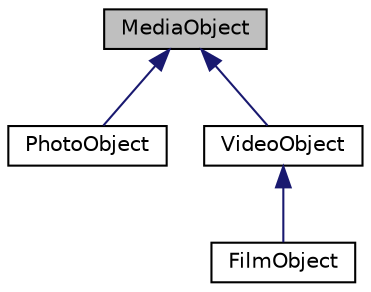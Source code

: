 digraph "MediaObject"
{
 // LATEX_PDF_SIZE
  edge [fontname="Helvetica",fontsize="10",labelfontname="Helvetica",labelfontsize="10"];
  node [fontname="Helvetica",fontsize="10",shape=record];
  Node1 [label="MediaObject",height=0.2,width=0.4,color="black", fillcolor="grey75", style="filled", fontcolor="black",tooltip=" "];
  Node1 -> Node2 [dir="back",color="midnightblue",fontsize="10",style="solid",fontname="Helvetica"];
  Node2 [label="PhotoObject",height=0.2,width=0.4,color="black", fillcolor="white", style="filled",URL="$classPhotoObject.html",tooltip=" "];
  Node1 -> Node3 [dir="back",color="midnightblue",fontsize="10",style="solid",fontname="Helvetica"];
  Node3 [label="VideoObject",height=0.2,width=0.4,color="black", fillcolor="white", style="filled",URL="$classVideoObject.html",tooltip=" "];
  Node3 -> Node4 [dir="back",color="midnightblue",fontsize="10",style="solid",fontname="Helvetica"];
  Node4 [label="FilmObject",height=0.2,width=0.4,color="black", fillcolor="white", style="filled",URL="$classFilmObject.html",tooltip=" "];
}
